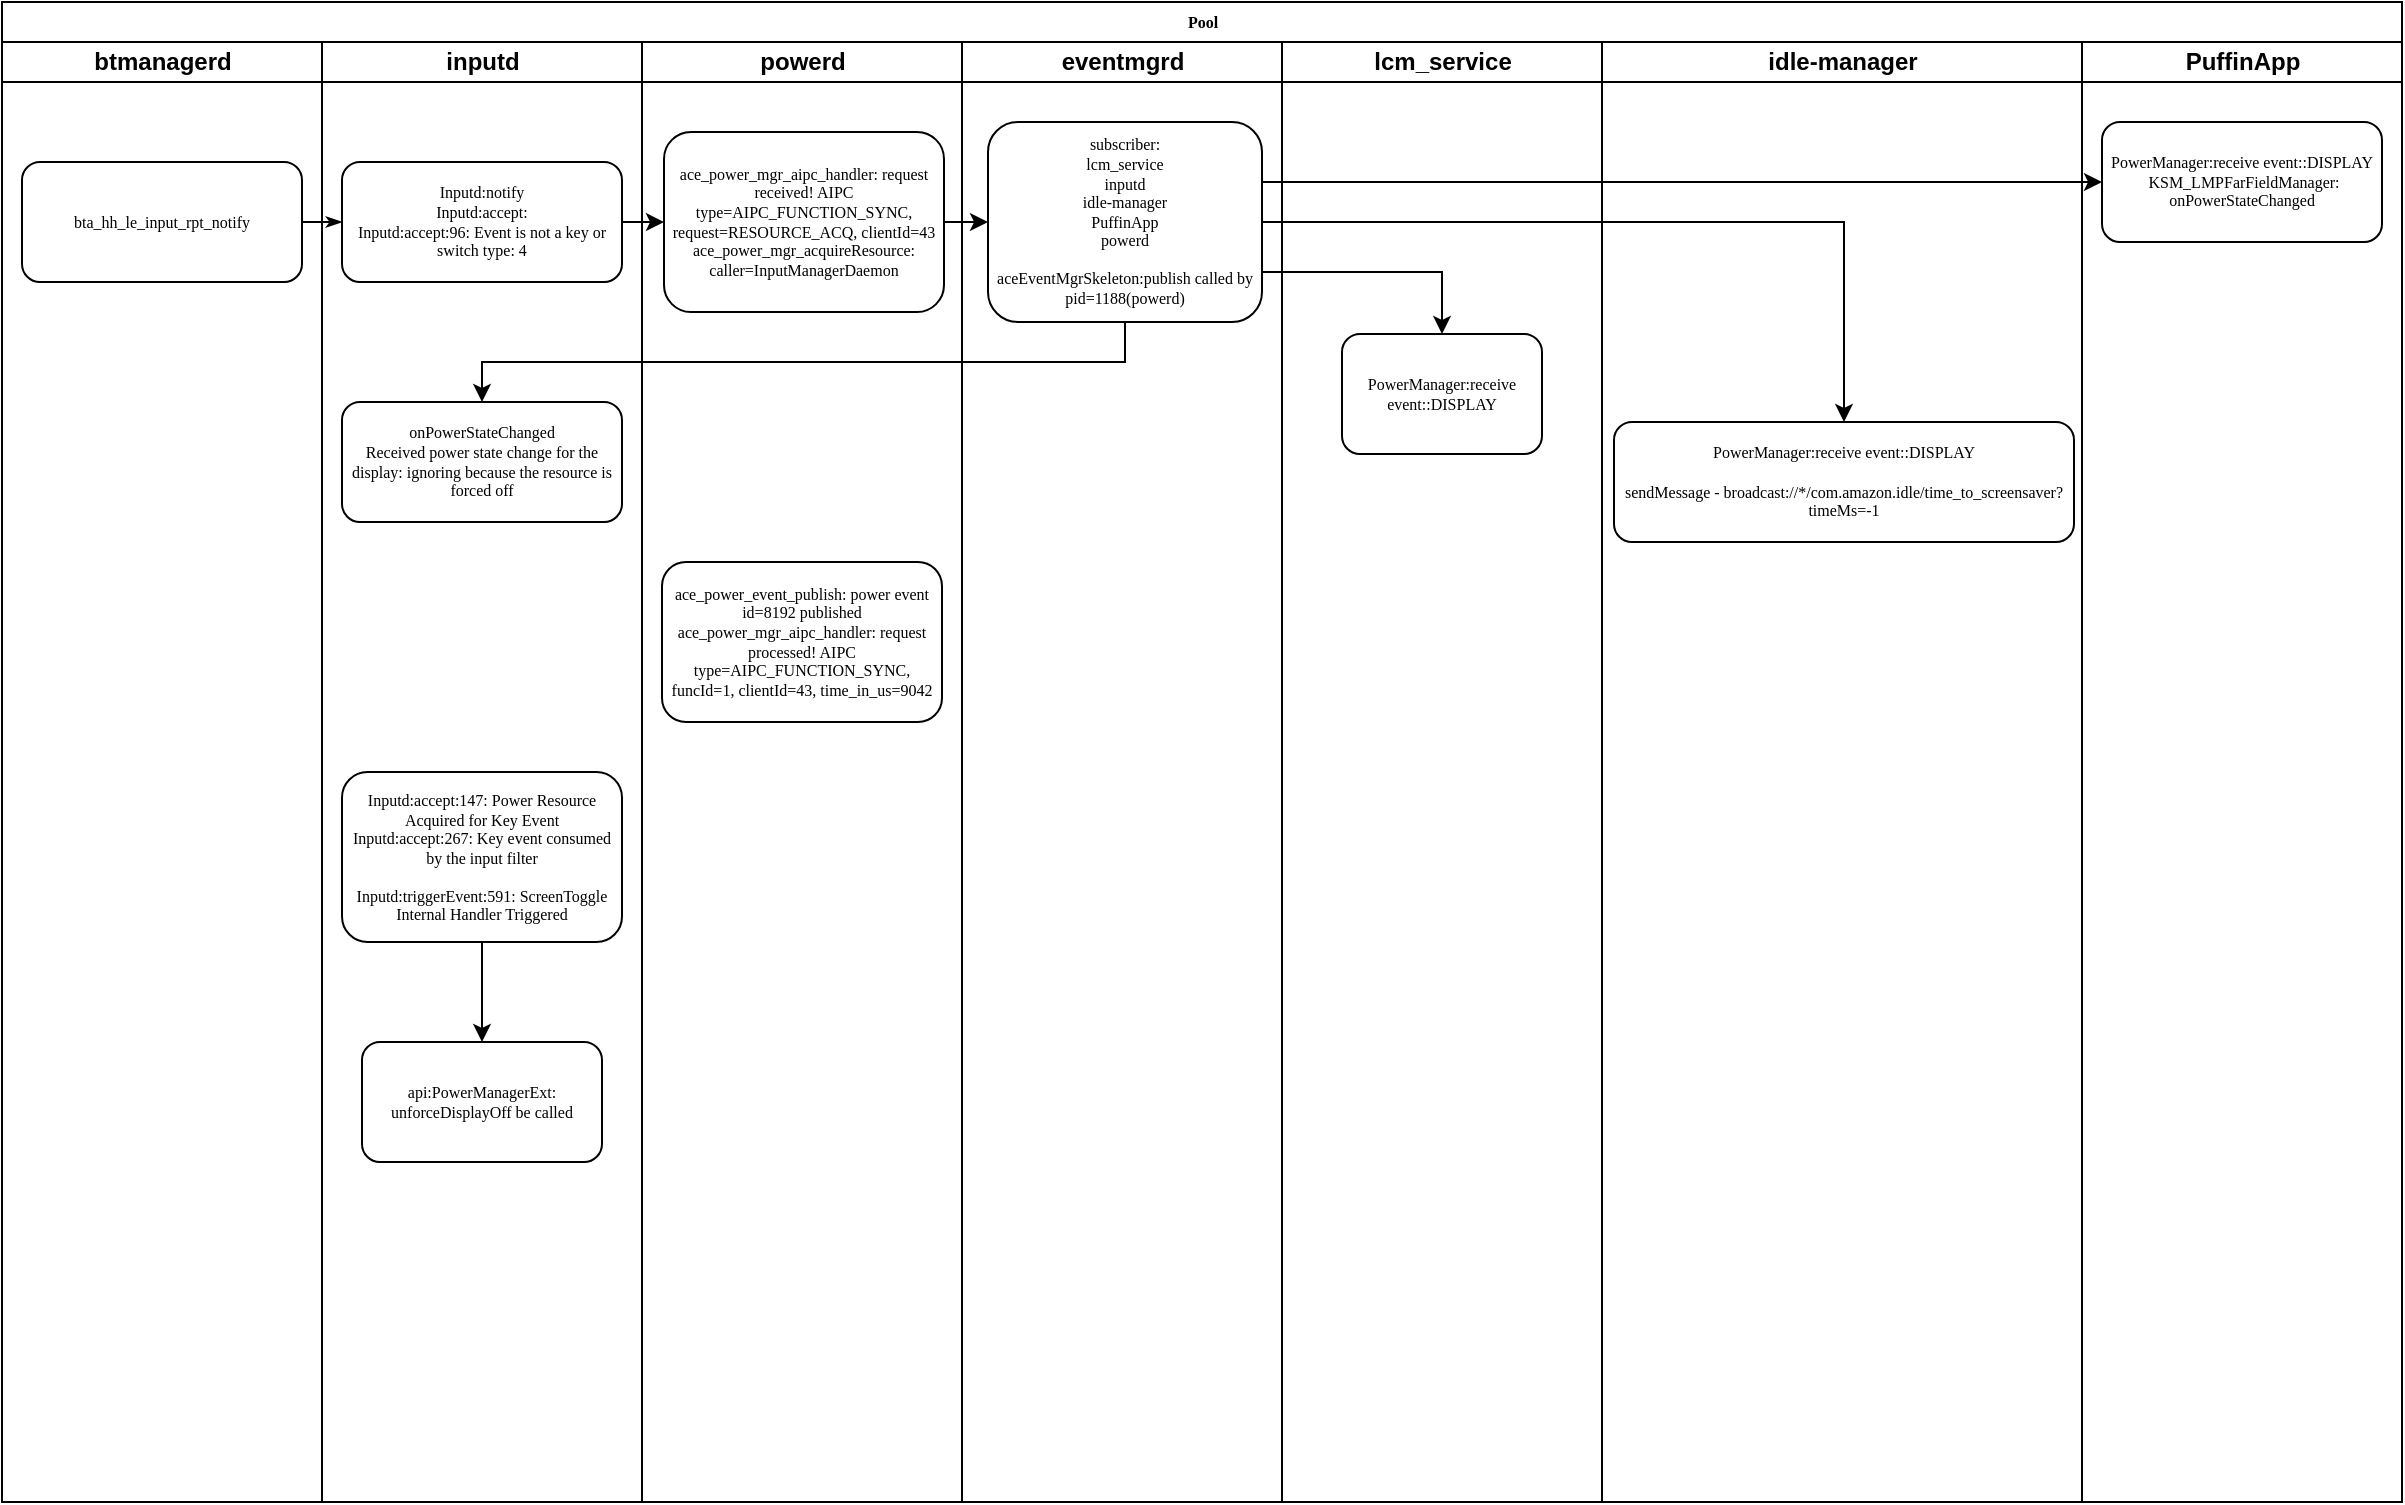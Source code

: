 <mxfile version="24.4.0" type="github">
  <diagram name="Page-1" id="74e2e168-ea6b-b213-b513-2b3c1d86103e">
    <mxGraphModel dx="1306" dy="715" grid="1" gridSize="10" guides="1" tooltips="1" connect="1" arrows="1" fold="1" page="1" pageScale="1" pageWidth="1100" pageHeight="850" background="none" math="0" shadow="0">
      <root>
        <mxCell id="0" />
        <mxCell id="1" parent="0" />
        <mxCell id="77e6c97f196da883-1" value="Pool" style="swimlane;html=1;childLayout=stackLayout;startSize=20;rounded=0;shadow=0;labelBackgroundColor=none;strokeWidth=1;fontFamily=Verdana;fontSize=8;align=center;" parent="1" vertex="1">
          <mxGeometry x="80" y="39" width="1200" height="750" as="geometry" />
        </mxCell>
        <mxCell id="77e6c97f196da883-2" value="btmanagerd" style="swimlane;html=1;startSize=20;" parent="77e6c97f196da883-1" vertex="1">
          <mxGeometry y="20" width="160" height="730" as="geometry" />
        </mxCell>
        <mxCell id="77e6c97f196da883-8" value="bta_hh_le_input_rpt_notify" style="rounded=1;whiteSpace=wrap;html=1;shadow=0;labelBackgroundColor=none;strokeWidth=1;fontFamily=Verdana;fontSize=8;align=center;" parent="77e6c97f196da883-2" vertex="1">
          <mxGeometry x="10" y="60" width="140" height="60" as="geometry" />
        </mxCell>
        <mxCell id="77e6c97f196da883-26" style="edgeStyle=orthogonalEdgeStyle;rounded=1;html=1;labelBackgroundColor=none;startArrow=none;startFill=0;startSize=5;endArrow=classicThin;endFill=1;endSize=5;jettySize=auto;orthogonalLoop=1;strokeWidth=1;fontFamily=Verdana;fontSize=8" parent="77e6c97f196da883-1" source="77e6c97f196da883-8" target="77e6c97f196da883-11" edge="1">
          <mxGeometry relative="1" as="geometry" />
        </mxCell>
        <mxCell id="77e6c97f196da883-3" value="inputd" style="swimlane;html=1;startSize=20;" parent="77e6c97f196da883-1" vertex="1">
          <mxGeometry x="160" y="20" width="160" height="730" as="geometry" />
        </mxCell>
        <mxCell id="77e6c97f196da883-11" value="&lt;div&gt;Inputd:notify&lt;br&gt;&lt;/div&gt;Inputd:accept:&lt;div&gt;Inputd:accept:96: Event is not a key or switch type: 4&lt;br&gt;&lt;/div&gt;" style="rounded=1;whiteSpace=wrap;html=1;shadow=0;labelBackgroundColor=none;strokeWidth=1;fontFamily=Verdana;fontSize=8;align=center;" parent="77e6c97f196da883-3" vertex="1">
          <mxGeometry x="10" y="60" width="140" height="60" as="geometry" />
        </mxCell>
        <mxCell id="4llOrDusf5U5oBpGNFT5-69" value="&lt;div&gt;onPowerStateChanged&lt;br&gt;&lt;/div&gt;&lt;div&gt;Received power state change for the display: ignoring because the resource is forced off&lt;br&gt;&lt;/div&gt;" style="rounded=1;whiteSpace=wrap;html=1;shadow=0;labelBackgroundColor=none;strokeWidth=1;fontFamily=Verdana;fontSize=8;align=center;" vertex="1" parent="77e6c97f196da883-3">
          <mxGeometry x="10" y="180" width="140" height="60" as="geometry" />
        </mxCell>
        <mxCell id="4llOrDusf5U5oBpGNFT5-73" value="" style="edgeStyle=orthogonalEdgeStyle;rounded=0;orthogonalLoop=1;jettySize=auto;html=1;" edge="1" parent="77e6c97f196da883-3" source="4llOrDusf5U5oBpGNFT5-71" target="4llOrDusf5U5oBpGNFT5-72">
          <mxGeometry relative="1" as="geometry" />
        </mxCell>
        <mxCell id="4llOrDusf5U5oBpGNFT5-71" value="&lt;div&gt;Inputd:accept:147: Power Resource Acquired for Key Event&lt;br&gt;&lt;/div&gt;&lt;div&gt;Inputd:accept:267: Key event consumed by the input filter&lt;br&gt;&lt;/div&gt;&lt;div&gt;&lt;br&gt;&lt;/div&gt;&lt;div&gt;Inputd:triggerEvent:591: ScreenToggle Internal Handler Triggered&lt;br&gt;&lt;/div&gt;" style="rounded=1;whiteSpace=wrap;html=1;shadow=0;labelBackgroundColor=none;strokeWidth=1;fontFamily=Verdana;fontSize=8;align=center;" vertex="1" parent="77e6c97f196da883-3">
          <mxGeometry x="10" y="365" width="140" height="85" as="geometry" />
        </mxCell>
        <mxCell id="4llOrDusf5U5oBpGNFT5-72" value="api:PowerManagerExt:&lt;div&gt;unforceDisplayOff be called&lt;/div&gt;" style="whiteSpace=wrap;html=1;fontSize=8;fontFamily=Verdana;rounded=1;shadow=0;labelBackgroundColor=none;strokeWidth=1;" vertex="1" parent="77e6c97f196da883-3">
          <mxGeometry x="20" y="500" width="120" height="60" as="geometry" />
        </mxCell>
        <mxCell id="77e6c97f196da883-4" value="powerd" style="swimlane;html=1;startSize=20;" parent="77e6c97f196da883-1" vertex="1">
          <mxGeometry x="320" y="20" width="160" height="730" as="geometry" />
        </mxCell>
        <mxCell id="77e6c97f196da883-12" value="&lt;div&gt;&lt;div&gt;ace_power_mgr_aipc_handler: request received! AIPC type=AIPC_FUNCTION_SYNC, request=RESOURCE_ACQ, clientId=43&lt;/div&gt;&lt;/div&gt;ace_power_mgr_acquireResource: caller=InputManagerDaemon" style="rounded=1;whiteSpace=wrap;html=1;shadow=0;labelBackgroundColor=none;strokeWidth=1;fontFamily=Verdana;fontSize=8;align=center;" parent="77e6c97f196da883-4" vertex="1">
          <mxGeometry x="11" y="45" width="140" height="90" as="geometry" />
        </mxCell>
        <mxCell id="4llOrDusf5U5oBpGNFT5-68" value="ace_power_event_publish: power event id=8192 published&lt;div&gt;ace_power_mgr_aipc_handler: request processed! AIPC type=AIPC_FUNCTION_SYNC, funcId=1, clientId=43, time_in_us=9042&lt;br&gt;&lt;/div&gt;" style="rounded=1;whiteSpace=wrap;html=1;shadow=0;labelBackgroundColor=none;strokeWidth=1;fontFamily=Verdana;fontSize=8;align=center;" vertex="1" parent="77e6c97f196da883-4">
          <mxGeometry x="10" y="260" width="140" height="80" as="geometry" />
        </mxCell>
        <mxCell id="77e6c97f196da883-5" value="eventmgrd" style="swimlane;html=1;startSize=20;" parent="77e6c97f196da883-1" vertex="1">
          <mxGeometry x="480" y="20" width="160" height="730" as="geometry" />
        </mxCell>
        <mxCell id="4llOrDusf5U5oBpGNFT5-7" value="subscriber:&lt;div&gt;lcm_service&lt;br&gt;&lt;/div&gt;&lt;div&gt;inputd&lt;br&gt;&lt;/div&gt;&lt;div&gt;idle-manager&lt;br&gt;&lt;/div&gt;&lt;div&gt;PuffinApp&lt;br&gt;&lt;/div&gt;&lt;div&gt;powerd&lt;br&gt;&lt;/div&gt;&lt;div&gt;&lt;br&gt;&lt;/div&gt;&lt;div&gt;aceEventMgrSkeleton:publish called by pid=1188(powerd)&lt;br&gt;&lt;/div&gt;" style="rounded=1;whiteSpace=wrap;html=1;shadow=0;labelBackgroundColor=none;strokeWidth=1;fontFamily=Verdana;fontSize=8;align=center;" vertex="1" parent="77e6c97f196da883-5">
          <mxGeometry x="13" y="40" width="137" height="100" as="geometry" />
        </mxCell>
        <mxCell id="77e6c97f196da883-7" value="lcm_service" style="swimlane;html=1;startSize=20;" parent="77e6c97f196da883-1" vertex="1">
          <mxGeometry x="640" y="20" width="160" height="730" as="geometry" />
        </mxCell>
        <mxCell id="4llOrDusf5U5oBpGNFT5-55" value="PowerManager:receive event::DISPLAY" style="rounded=1;whiteSpace=wrap;html=1;shadow=0;labelBackgroundColor=none;strokeWidth=1;fontFamily=Verdana;fontSize=8;align=center;" vertex="1" parent="77e6c97f196da883-7">
          <mxGeometry x="30" y="146" width="100" height="60" as="geometry" />
        </mxCell>
        <mxCell id="4llOrDusf5U5oBpGNFT5-61" value="idle-manager" style="swimlane;html=1;startSize=20;" vertex="1" parent="77e6c97f196da883-1">
          <mxGeometry x="800" y="20" width="240" height="730" as="geometry" />
        </mxCell>
        <mxCell id="4llOrDusf5U5oBpGNFT5-64" value="PowerManager:receive event::DISPLAY&lt;div&gt;&lt;br&gt;&lt;/div&gt;&lt;div&gt;sendMessage - broadcast://*/com.amazon.idle/time_to_screensaver?timeMs=-1&lt;br&gt;&lt;/div&gt;" style="rounded=1;whiteSpace=wrap;html=1;shadow=0;labelBackgroundColor=none;strokeWidth=1;fontFamily=Verdana;fontSize=8;align=center;" vertex="1" parent="4llOrDusf5U5oBpGNFT5-61">
          <mxGeometry x="6" y="190" width="230" height="60" as="geometry" />
        </mxCell>
        <mxCell id="77e6c97f196da883-6" value="PuffinApp" style="swimlane;html=1;startSize=20;" parent="77e6c97f196da883-1" vertex="1">
          <mxGeometry x="1040" y="20" width="160" height="730" as="geometry" />
        </mxCell>
        <mxCell id="4llOrDusf5U5oBpGNFT5-53" value="PowerManager:receive event::DISPLAY&lt;div&gt;&amp;nbsp;KSM_LMPFarFieldManager:&lt;/div&gt;&lt;div&gt;onPowerStateChanged&lt;br&gt;&lt;/div&gt;" style="rounded=1;whiteSpace=wrap;html=1;shadow=0;labelBackgroundColor=none;strokeWidth=1;fontFamily=Verdana;fontSize=8;align=center;" vertex="1" parent="77e6c97f196da883-6">
          <mxGeometry x="10" y="40" width="140" height="60" as="geometry" />
        </mxCell>
        <mxCell id="4llOrDusf5U5oBpGNFT5-8" value="" style="edgeStyle=orthogonalEdgeStyle;rounded=0;orthogonalLoop=1;jettySize=auto;html=1;" edge="1" parent="77e6c97f196da883-1" source="77e6c97f196da883-12" target="4llOrDusf5U5oBpGNFT5-7">
          <mxGeometry relative="1" as="geometry" />
        </mxCell>
        <mxCell id="4llOrDusf5U5oBpGNFT5-54" value="" style="edgeStyle=orthogonalEdgeStyle;rounded=0;orthogonalLoop=1;jettySize=auto;html=1;" edge="1" parent="77e6c97f196da883-1" source="4llOrDusf5U5oBpGNFT5-7" target="4llOrDusf5U5oBpGNFT5-53">
          <mxGeometry relative="1" as="geometry">
            <Array as="points">
              <mxPoint x="800" y="90" />
              <mxPoint x="800" y="90" />
            </Array>
          </mxGeometry>
        </mxCell>
        <mxCell id="4llOrDusf5U5oBpGNFT5-63" style="edgeStyle=orthogonalEdgeStyle;rounded=0;orthogonalLoop=1;jettySize=auto;html=1;exitX=1;exitY=0.75;exitDx=0;exitDy=0;" edge="1" parent="77e6c97f196da883-1" source="4llOrDusf5U5oBpGNFT5-7" target="4llOrDusf5U5oBpGNFT5-55">
          <mxGeometry relative="1" as="geometry" />
        </mxCell>
        <mxCell id="4llOrDusf5U5oBpGNFT5-67" style="edgeStyle=orthogonalEdgeStyle;rounded=0;orthogonalLoop=1;jettySize=auto;html=1;exitX=1;exitY=0.5;exitDx=0;exitDy=0;entryX=0.5;entryY=0;entryDx=0;entryDy=0;" edge="1" parent="77e6c97f196da883-1" source="4llOrDusf5U5oBpGNFT5-7" target="4llOrDusf5U5oBpGNFT5-64">
          <mxGeometry relative="1" as="geometry" />
        </mxCell>
        <mxCell id="4llOrDusf5U5oBpGNFT5-70" style="edgeStyle=orthogonalEdgeStyle;rounded=0;orthogonalLoop=1;jettySize=auto;html=1;exitX=0.5;exitY=1;exitDx=0;exitDy=0;entryX=0.5;entryY=0;entryDx=0;entryDy=0;" edge="1" parent="77e6c97f196da883-1" source="4llOrDusf5U5oBpGNFT5-7" target="4llOrDusf5U5oBpGNFT5-69">
          <mxGeometry relative="1" as="geometry" />
        </mxCell>
        <mxCell id="4llOrDusf5U5oBpGNFT5-74" style="edgeStyle=orthogonalEdgeStyle;rounded=0;orthogonalLoop=1;jettySize=auto;html=1;exitX=1;exitY=0.5;exitDx=0;exitDy=0;entryX=0;entryY=0.5;entryDx=0;entryDy=0;" edge="1" parent="77e6c97f196da883-1" source="77e6c97f196da883-11" target="77e6c97f196da883-12">
          <mxGeometry relative="1" as="geometry" />
        </mxCell>
      </root>
    </mxGraphModel>
  </diagram>
</mxfile>
